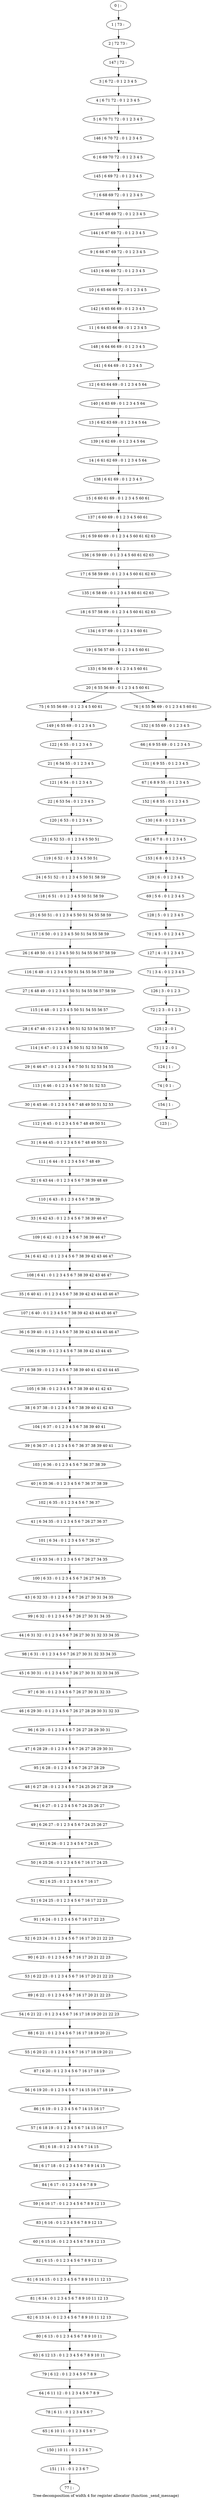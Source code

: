 digraph G {
graph [label="Tree-decomposition of width 4 for register allocator (function _send_message)"]
0[label="0 | : "];
1[label="1 | 73 : "];
2[label="2 | 72 73 : "];
3[label="3 | 6 72 : 0 1 2 3 4 5 "];
4[label="4 | 6 71 72 : 0 1 2 3 4 5 "];
5[label="5 | 6 70 71 72 : 0 1 2 3 4 5 "];
6[label="6 | 6 69 70 72 : 0 1 2 3 4 5 "];
7[label="7 | 6 68 69 72 : 0 1 2 3 4 5 "];
8[label="8 | 6 67 68 69 72 : 0 1 2 3 4 5 "];
9[label="9 | 6 66 67 69 72 : 0 1 2 3 4 5 "];
10[label="10 | 6 65 66 69 72 : 0 1 2 3 4 5 "];
11[label="11 | 6 64 65 66 69 : 0 1 2 3 4 5 "];
12[label="12 | 6 63 64 69 : 0 1 2 3 4 5 64 "];
13[label="13 | 6 62 63 69 : 0 1 2 3 4 5 64 "];
14[label="14 | 6 61 62 69 : 0 1 2 3 4 5 64 "];
15[label="15 | 6 60 61 69 : 0 1 2 3 4 5 60 61 "];
16[label="16 | 6 59 60 69 : 0 1 2 3 4 5 60 61 62 63 "];
17[label="17 | 6 58 59 69 : 0 1 2 3 4 5 60 61 62 63 "];
18[label="18 | 6 57 58 69 : 0 1 2 3 4 5 60 61 62 63 "];
19[label="19 | 6 56 57 69 : 0 1 2 3 4 5 60 61 "];
20[label="20 | 6 55 56 69 : 0 1 2 3 4 5 60 61 "];
21[label="21 | 6 54 55 : 0 1 2 3 4 5 "];
22[label="22 | 6 53 54 : 0 1 2 3 4 5 "];
23[label="23 | 6 52 53 : 0 1 2 3 4 5 50 51 "];
24[label="24 | 6 51 52 : 0 1 2 3 4 5 50 51 58 59 "];
25[label="25 | 6 50 51 : 0 1 2 3 4 5 50 51 54 55 58 59 "];
26[label="26 | 6 49 50 : 0 1 2 3 4 5 50 51 54 55 56 57 58 59 "];
27[label="27 | 6 48 49 : 0 1 2 3 4 5 50 51 54 55 56 57 58 59 "];
28[label="28 | 6 47 48 : 0 1 2 3 4 5 50 51 52 53 54 55 56 57 "];
29[label="29 | 6 46 47 : 0 1 2 3 4 5 6 7 50 51 52 53 54 55 "];
30[label="30 | 6 45 46 : 0 1 2 3 4 5 6 7 48 49 50 51 52 53 "];
31[label="31 | 6 44 45 : 0 1 2 3 4 5 6 7 48 49 50 51 "];
32[label="32 | 6 43 44 : 0 1 2 3 4 5 6 7 38 39 48 49 "];
33[label="33 | 6 42 43 : 0 1 2 3 4 5 6 7 38 39 46 47 "];
34[label="34 | 6 41 42 : 0 1 2 3 4 5 6 7 38 39 42 43 46 47 "];
35[label="35 | 6 40 41 : 0 1 2 3 4 5 6 7 38 39 42 43 44 45 46 47 "];
36[label="36 | 6 39 40 : 0 1 2 3 4 5 6 7 38 39 42 43 44 45 46 47 "];
37[label="37 | 6 38 39 : 0 1 2 3 4 5 6 7 38 39 40 41 42 43 44 45 "];
38[label="38 | 6 37 38 : 0 1 2 3 4 5 6 7 38 39 40 41 42 43 "];
39[label="39 | 6 36 37 : 0 1 2 3 4 5 6 7 36 37 38 39 40 41 "];
40[label="40 | 6 35 36 : 0 1 2 3 4 5 6 7 36 37 38 39 "];
41[label="41 | 6 34 35 : 0 1 2 3 4 5 6 7 26 27 36 37 "];
42[label="42 | 6 33 34 : 0 1 2 3 4 5 6 7 26 27 34 35 "];
43[label="43 | 6 32 33 : 0 1 2 3 4 5 6 7 26 27 30 31 34 35 "];
44[label="44 | 6 31 32 : 0 1 2 3 4 5 6 7 26 27 30 31 32 33 34 35 "];
45[label="45 | 6 30 31 : 0 1 2 3 4 5 6 7 26 27 30 31 32 33 34 35 "];
46[label="46 | 6 29 30 : 0 1 2 3 4 5 6 7 26 27 28 29 30 31 32 33 "];
47[label="47 | 6 28 29 : 0 1 2 3 4 5 6 7 26 27 28 29 30 31 "];
48[label="48 | 6 27 28 : 0 1 2 3 4 5 6 7 24 25 26 27 28 29 "];
49[label="49 | 6 26 27 : 0 1 2 3 4 5 6 7 24 25 26 27 "];
50[label="50 | 6 25 26 : 0 1 2 3 4 5 6 7 16 17 24 25 "];
51[label="51 | 6 24 25 : 0 1 2 3 4 5 6 7 16 17 22 23 "];
52[label="52 | 6 23 24 : 0 1 2 3 4 5 6 7 16 17 20 21 22 23 "];
53[label="53 | 6 22 23 : 0 1 2 3 4 5 6 7 16 17 20 21 22 23 "];
54[label="54 | 6 21 22 : 0 1 2 3 4 5 6 7 16 17 18 19 20 21 22 23 "];
55[label="55 | 6 20 21 : 0 1 2 3 4 5 6 7 16 17 18 19 20 21 "];
56[label="56 | 6 19 20 : 0 1 2 3 4 5 6 7 14 15 16 17 18 19 "];
57[label="57 | 6 18 19 : 0 1 2 3 4 5 6 7 14 15 16 17 "];
58[label="58 | 6 17 18 : 0 1 2 3 4 5 6 7 8 9 14 15 "];
59[label="59 | 6 16 17 : 0 1 2 3 4 5 6 7 8 9 12 13 "];
60[label="60 | 6 15 16 : 0 1 2 3 4 5 6 7 8 9 12 13 "];
61[label="61 | 6 14 15 : 0 1 2 3 4 5 6 7 8 9 10 11 12 13 "];
62[label="62 | 6 13 14 : 0 1 2 3 4 5 6 7 8 9 10 11 12 13 "];
63[label="63 | 6 12 13 : 0 1 2 3 4 5 6 7 8 9 10 11 "];
64[label="64 | 6 11 12 : 0 1 2 3 4 5 6 7 8 9 "];
65[label="65 | 6 10 11 : 0 1 2 3 4 5 6 7 "];
66[label="66 | 6 9 55 69 : 0 1 2 3 4 5 "];
67[label="67 | 6 8 9 55 : 0 1 2 3 4 5 "];
68[label="68 | 6 7 8 : 0 1 2 3 4 5 "];
69[label="69 | 5 6 : 0 1 2 3 4 5 "];
70[label="70 | 4 5 : 0 1 2 3 4 5 "];
71[label="71 | 3 4 : 0 1 2 3 4 5 "];
72[label="72 | 2 3 : 0 1 2 3 "];
73[label="73 | 1 2 : 0 1 "];
74[label="74 | 0 1 : "];
75[label="75 | 6 55 56 69 : 0 1 2 3 4 5 60 61 "];
76[label="76 | 6 55 56 69 : 0 1 2 3 4 5 60 61 "];
77[label="77 | : "];
78[label="78 | 6 11 : 0 1 2 3 4 5 6 7 "];
79[label="79 | 6 12 : 0 1 2 3 4 5 6 7 8 9 "];
80[label="80 | 6 13 : 0 1 2 3 4 5 6 7 8 9 10 11 "];
81[label="81 | 6 14 : 0 1 2 3 4 5 6 7 8 9 10 11 12 13 "];
82[label="82 | 6 15 : 0 1 2 3 4 5 6 7 8 9 12 13 "];
83[label="83 | 6 16 : 0 1 2 3 4 5 6 7 8 9 12 13 "];
84[label="84 | 6 17 : 0 1 2 3 4 5 6 7 8 9 "];
85[label="85 | 6 18 : 0 1 2 3 4 5 6 7 14 15 "];
86[label="86 | 6 19 : 0 1 2 3 4 5 6 7 14 15 16 17 "];
87[label="87 | 6 20 : 0 1 2 3 4 5 6 7 16 17 18 19 "];
88[label="88 | 6 21 : 0 1 2 3 4 5 6 7 16 17 18 19 20 21 "];
89[label="89 | 6 22 : 0 1 2 3 4 5 6 7 16 17 20 21 22 23 "];
90[label="90 | 6 23 : 0 1 2 3 4 5 6 7 16 17 20 21 22 23 "];
91[label="91 | 6 24 : 0 1 2 3 4 5 6 7 16 17 22 23 "];
92[label="92 | 6 25 : 0 1 2 3 4 5 6 7 16 17 "];
93[label="93 | 6 26 : 0 1 2 3 4 5 6 7 24 25 "];
94[label="94 | 6 27 : 0 1 2 3 4 5 6 7 24 25 26 27 "];
95[label="95 | 6 28 : 0 1 2 3 4 5 6 7 26 27 28 29 "];
96[label="96 | 6 29 : 0 1 2 3 4 5 6 7 26 27 28 29 30 31 "];
97[label="97 | 6 30 : 0 1 2 3 4 5 6 7 26 27 30 31 32 33 "];
98[label="98 | 6 31 : 0 1 2 3 4 5 6 7 26 27 30 31 32 33 34 35 "];
99[label="99 | 6 32 : 0 1 2 3 4 5 6 7 26 27 30 31 34 35 "];
100[label="100 | 6 33 : 0 1 2 3 4 5 6 7 26 27 34 35 "];
101[label="101 | 6 34 : 0 1 2 3 4 5 6 7 26 27 "];
102[label="102 | 6 35 : 0 1 2 3 4 5 6 7 36 37 "];
103[label="103 | 6 36 : 0 1 2 3 4 5 6 7 36 37 38 39 "];
104[label="104 | 6 37 : 0 1 2 3 4 5 6 7 38 39 40 41 "];
105[label="105 | 6 38 : 0 1 2 3 4 5 6 7 38 39 40 41 42 43 "];
106[label="106 | 6 39 : 0 1 2 3 4 5 6 7 38 39 42 43 44 45 "];
107[label="107 | 6 40 : 0 1 2 3 4 5 6 7 38 39 42 43 44 45 46 47 "];
108[label="108 | 6 41 : 0 1 2 3 4 5 6 7 38 39 42 43 46 47 "];
109[label="109 | 6 42 : 0 1 2 3 4 5 6 7 38 39 46 47 "];
110[label="110 | 6 43 : 0 1 2 3 4 5 6 7 38 39 "];
111[label="111 | 6 44 : 0 1 2 3 4 5 6 7 48 49 "];
112[label="112 | 6 45 : 0 1 2 3 4 5 6 7 48 49 50 51 "];
113[label="113 | 6 46 : 0 1 2 3 4 5 6 7 50 51 52 53 "];
114[label="114 | 6 47 : 0 1 2 3 4 5 50 51 52 53 54 55 "];
115[label="115 | 6 48 : 0 1 2 3 4 5 50 51 54 55 56 57 "];
116[label="116 | 6 49 : 0 1 2 3 4 5 50 51 54 55 56 57 58 59 "];
117[label="117 | 6 50 : 0 1 2 3 4 5 50 51 54 55 58 59 "];
118[label="118 | 6 51 : 0 1 2 3 4 5 50 51 58 59 "];
119[label="119 | 6 52 : 0 1 2 3 4 5 50 51 "];
120[label="120 | 6 53 : 0 1 2 3 4 5 "];
121[label="121 | 6 54 : 0 1 2 3 4 5 "];
122[label="122 | 6 55 : 0 1 2 3 4 5 "];
123[label="123 | : "];
124[label="124 | 1 : "];
125[label="125 | 2 : 0 1 "];
126[label="126 | 3 : 0 1 2 3 "];
127[label="127 | 4 : 0 1 2 3 4 5 "];
128[label="128 | 5 : 0 1 2 3 4 5 "];
129[label="129 | 6 : 0 1 2 3 4 5 "];
130[label="130 | 6 8 : 0 1 2 3 4 5 "];
131[label="131 | 6 9 55 : 0 1 2 3 4 5 "];
132[label="132 | 6 55 69 : 0 1 2 3 4 5 "];
133[label="133 | 6 56 69 : 0 1 2 3 4 5 60 61 "];
134[label="134 | 6 57 69 : 0 1 2 3 4 5 60 61 "];
135[label="135 | 6 58 69 : 0 1 2 3 4 5 60 61 62 63 "];
136[label="136 | 6 59 69 : 0 1 2 3 4 5 60 61 62 63 "];
137[label="137 | 6 60 69 : 0 1 2 3 4 5 60 61 "];
138[label="138 | 6 61 69 : 0 1 2 3 4 5 "];
139[label="139 | 6 62 69 : 0 1 2 3 4 5 64 "];
140[label="140 | 6 63 69 : 0 1 2 3 4 5 64 "];
141[label="141 | 6 64 69 : 0 1 2 3 4 5 "];
142[label="142 | 6 65 66 69 : 0 1 2 3 4 5 "];
143[label="143 | 6 66 69 72 : 0 1 2 3 4 5 "];
144[label="144 | 6 67 69 72 : 0 1 2 3 4 5 "];
145[label="145 | 6 69 72 : 0 1 2 3 4 5 "];
146[label="146 | 6 70 72 : 0 1 2 3 4 5 "];
147[label="147 | 72 : "];
148[label="148 | 6 64 66 69 : 0 1 2 3 4 5 "];
149[label="149 | 6 55 69 : 0 1 2 3 4 5 "];
150[label="150 | 10 11 : 0 1 2 3 6 7 "];
151[label="151 | 11 : 0 1 2 3 6 7 "];
152[label="152 | 6 8 55 : 0 1 2 3 4 5 "];
153[label="153 | 6 8 : 0 1 2 3 4 5 "];
154[label="154 | 1 : "];
0->1 ;
1->2 ;
3->4 ;
4->5 ;
7->8 ;
20->75 ;
20->76 ;
78->65 ;
64->78 ;
79->64 ;
63->79 ;
80->63 ;
62->80 ;
81->62 ;
61->81 ;
82->61 ;
60->82 ;
83->60 ;
59->83 ;
84->59 ;
58->84 ;
85->58 ;
57->85 ;
86->57 ;
56->86 ;
87->56 ;
55->87 ;
88->55 ;
54->88 ;
89->54 ;
53->89 ;
90->53 ;
52->90 ;
91->52 ;
51->91 ;
92->51 ;
50->92 ;
93->50 ;
49->93 ;
94->49 ;
48->94 ;
95->48 ;
47->95 ;
96->47 ;
46->96 ;
97->46 ;
45->97 ;
98->45 ;
44->98 ;
99->44 ;
43->99 ;
100->43 ;
42->100 ;
101->42 ;
41->101 ;
102->41 ;
40->102 ;
103->40 ;
39->103 ;
104->39 ;
38->104 ;
105->38 ;
37->105 ;
106->37 ;
36->106 ;
107->36 ;
35->107 ;
108->35 ;
34->108 ;
109->34 ;
33->109 ;
110->33 ;
32->110 ;
111->32 ;
31->111 ;
112->31 ;
30->112 ;
113->30 ;
29->113 ;
114->29 ;
28->114 ;
115->28 ;
27->115 ;
116->27 ;
26->116 ;
117->26 ;
25->117 ;
118->25 ;
24->118 ;
119->24 ;
23->119 ;
120->23 ;
22->120 ;
121->22 ;
21->121 ;
122->21 ;
124->74 ;
73->124 ;
125->73 ;
72->125 ;
126->72 ;
71->126 ;
127->71 ;
70->127 ;
128->70 ;
69->128 ;
129->69 ;
130->68 ;
131->67 ;
66->131 ;
132->66 ;
76->132 ;
133->20 ;
19->133 ;
134->19 ;
18->134 ;
135->18 ;
17->135 ;
136->17 ;
16->136 ;
137->16 ;
15->137 ;
138->15 ;
14->138 ;
139->14 ;
13->139 ;
140->13 ;
12->140 ;
141->12 ;
142->11 ;
10->142 ;
143->10 ;
9->143 ;
144->9 ;
8->144 ;
145->7 ;
6->145 ;
146->6 ;
5->146 ;
147->3 ;
2->147 ;
148->141 ;
11->148 ;
149->122 ;
75->149 ;
65->150 ;
151->77 ;
150->151 ;
152->130 ;
67->152 ;
153->129 ;
68->153 ;
154->123 ;
74->154 ;
}
